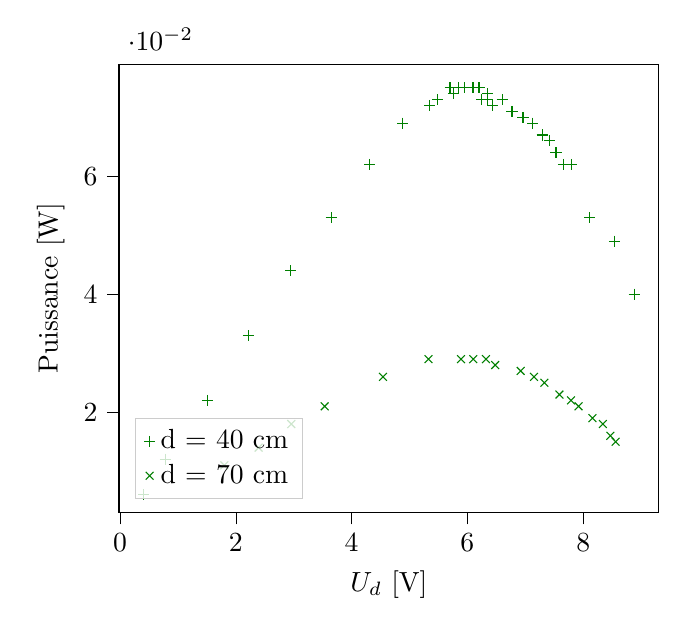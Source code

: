 % This file was created with tikzplotlib v0.10.1.
\begin{tikzpicture}

\definecolor{darkgray176}{RGB}{176,176,176}
\definecolor{green01270}{RGB}{0,127,0}
\definecolor{lightgray204}{RGB}{204,204,204}

\begin{axis}[
legend cell align={left},
legend style={
  fill opacity=0.8,
  draw opacity=1,
  text opacity=1,
  at={(0.03,0.03)},
  anchor=south west,
  draw=lightgray204
},
tick align=outside,
tick pos=left,
x grid style={darkgray176},
xlabel={\(\displaystyle U_d\) [V]},
xmin=-0.019, xmax=9.304,
xtick style={color=black},
y grid style={darkgray176},
ylabel={Puissance [W]},
ymin=0.003, ymax=0.079,
ytick style={color=black}
]
\addplot [draw=green01270, fill=green01270, mark=+, only marks]
table{%
x  y
8.88 0.04
8.54 0.049
8.11 0.053
7.8 0.062
7.66 0.062
7.53 0.064
7.42 0.066
7.29 0.067
7.13 0.069
6.96 0.07
6.77 0.071
6.6 0.073
6.44 0.072
6.34 0.073
6.34 0.074
6.25 0.073
6.2 0.075
6.11 0.075
6.09 0.075
5.95 0.075
5.84 0.075
5.76 0.074
5.7 0.075
5.49 0.073
5.352 0.072
4.884 0.069
4.313 0.062
3.645 0.053
2.948 0.044
2.215 0.033
1.508 0.022
0.781 0.012
0.405 0.006
};
\addlegendentry{d = 40 cm}
\addplot [draw=green01270, fill=green01270, mark=x, only marks]
table{%
x  y
8.56 0.015
8.47 0.016
8.34 0.018
8.16 0.019
7.92 0.021
7.79 0.022
7.59 0.023
7.33 0.025
7.15 0.026
6.92 0.027
6.48 0.028
5.89 0.029
5.328 0.029
4.541 0.026
3.534 0.021
2.393 0.014
1.8 0.011
2.957 0.018
6.1 0.029
6.32 0.029
};
\addlegendentry{d = 70 cm}
\end{axis}

\end{tikzpicture}
